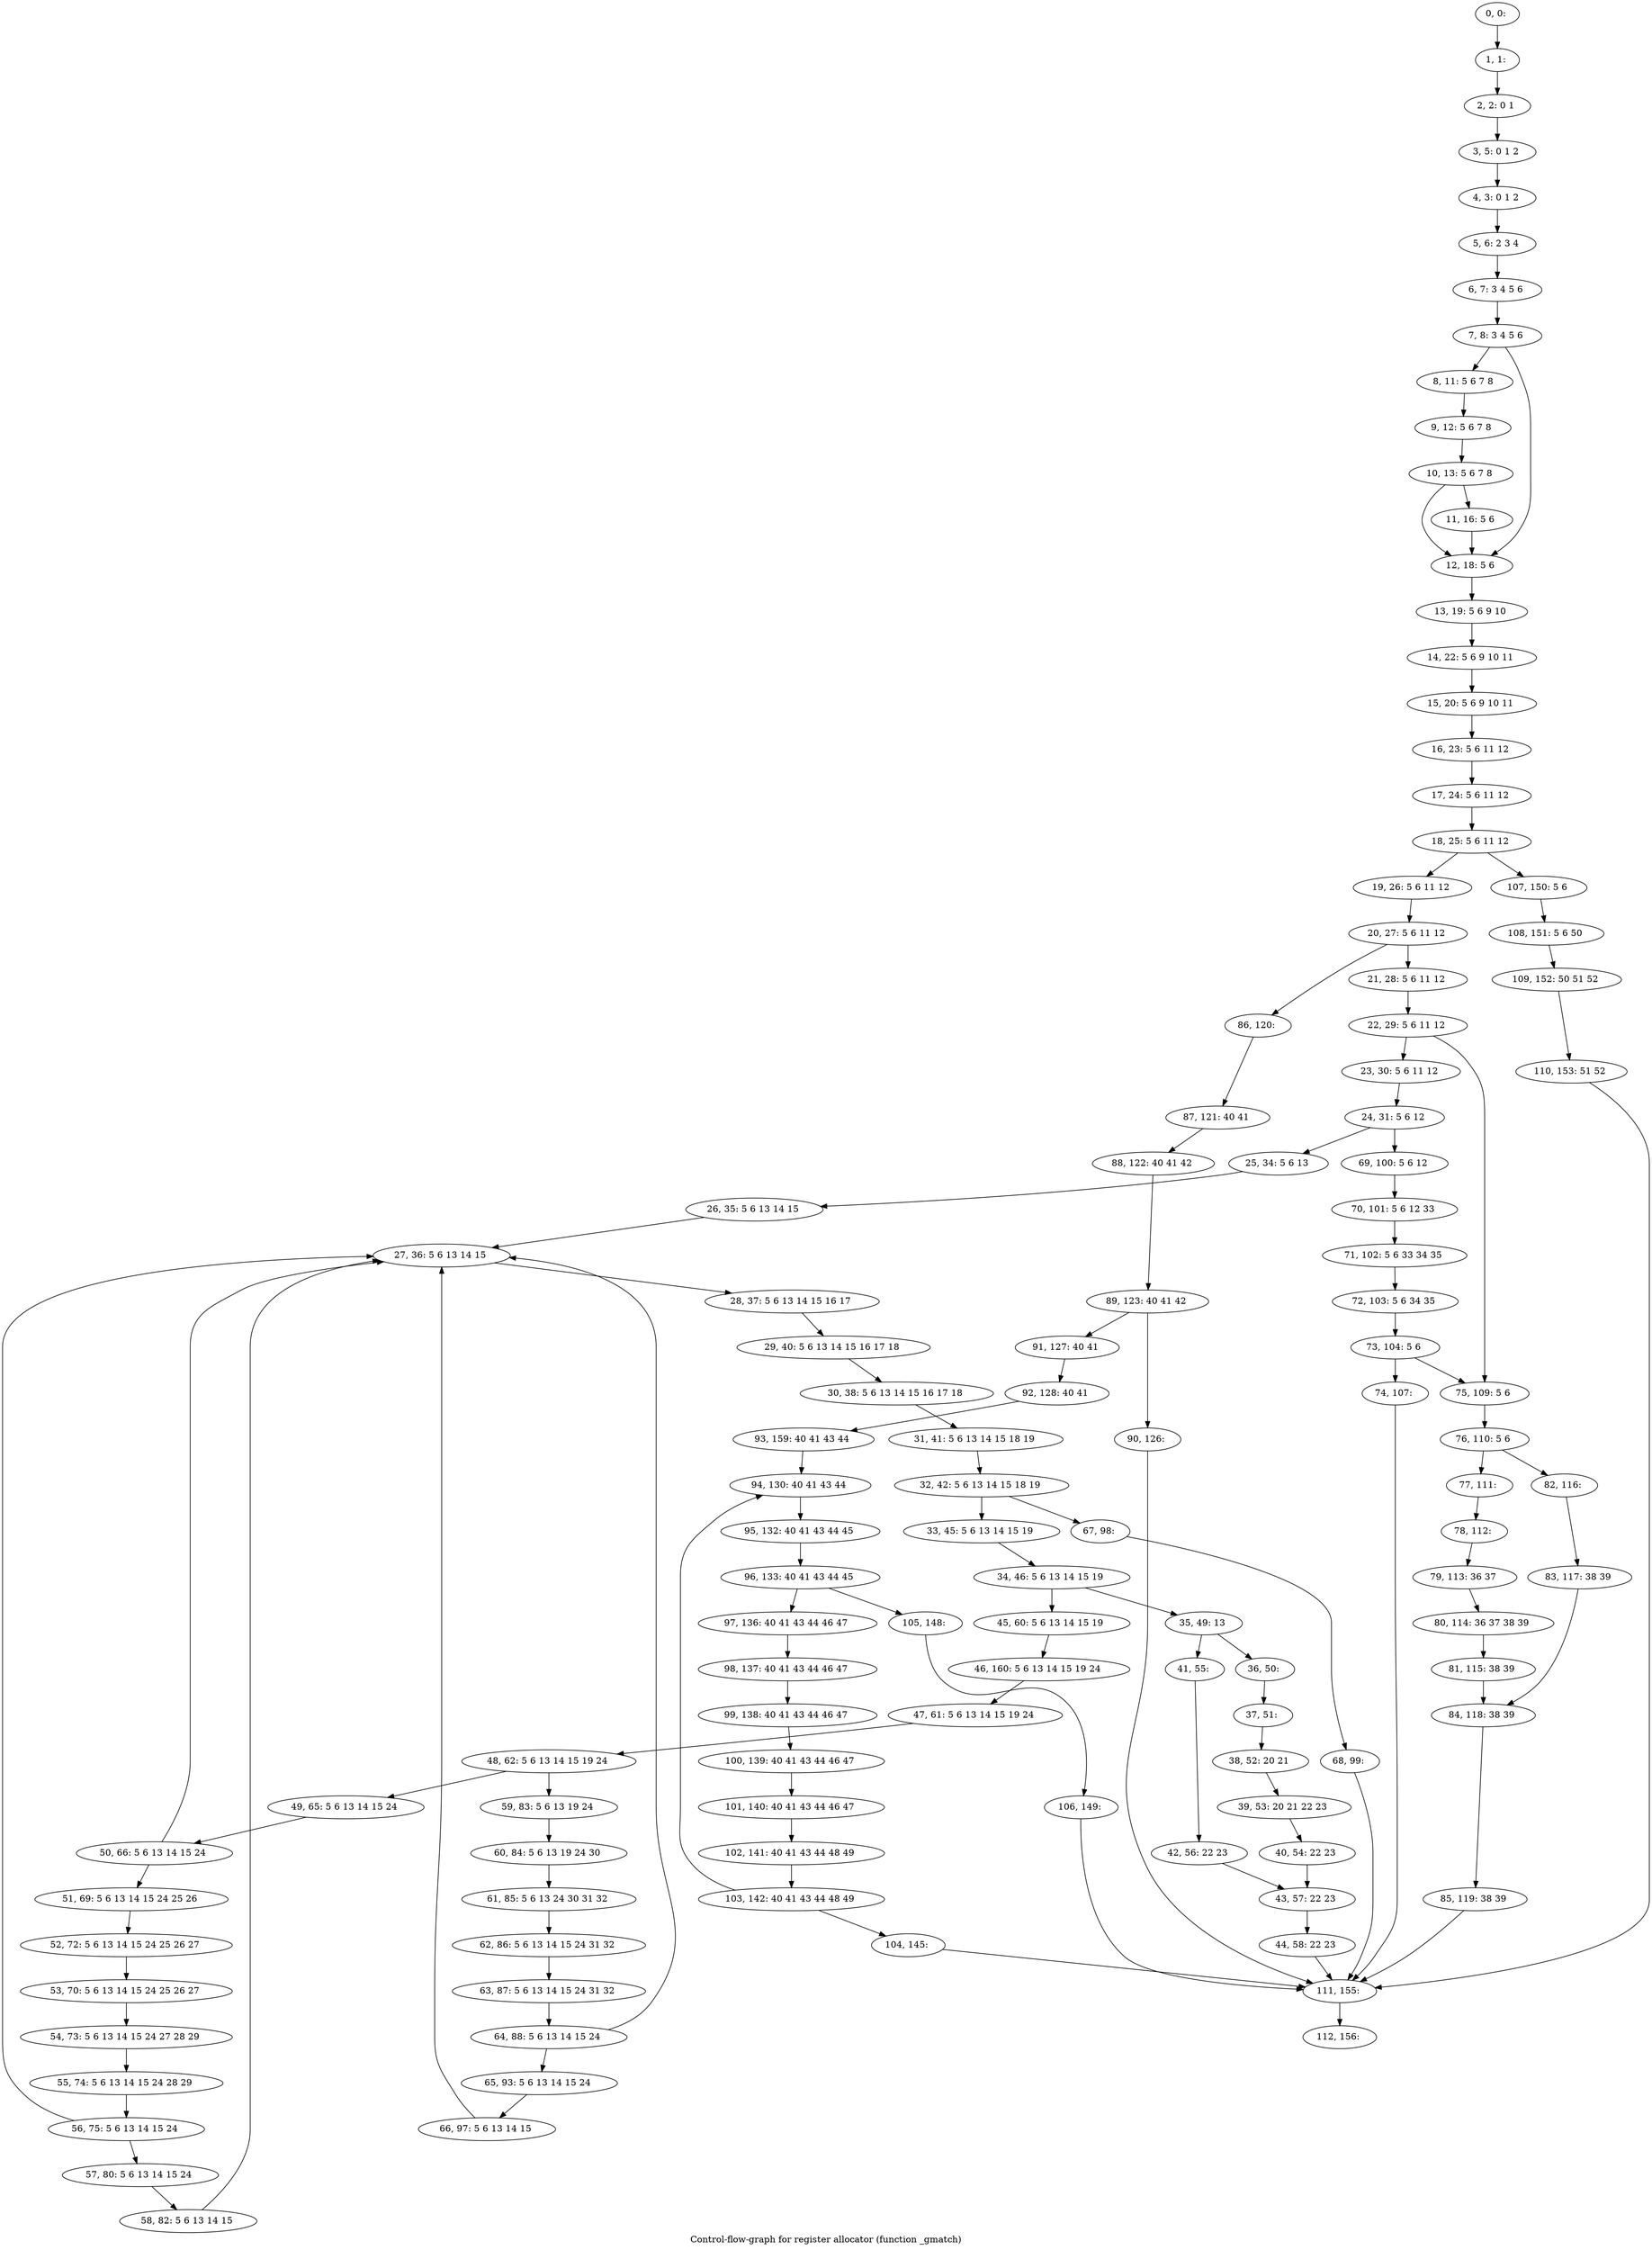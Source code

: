 digraph G {
graph [label="Control-flow-graph for register allocator (function _gmatch)"]
0[label="0, 0: "];
1[label="1, 1: "];
2[label="2, 2: 0 1 "];
3[label="3, 5: 0 1 2 "];
4[label="4, 3: 0 1 2 "];
5[label="5, 6: 2 3 4 "];
6[label="6, 7: 3 4 5 6 "];
7[label="7, 8: 3 4 5 6 "];
8[label="8, 11: 5 6 7 8 "];
9[label="9, 12: 5 6 7 8 "];
10[label="10, 13: 5 6 7 8 "];
11[label="11, 16: 5 6 "];
12[label="12, 18: 5 6 "];
13[label="13, 19: 5 6 9 10 "];
14[label="14, 22: 5 6 9 10 11 "];
15[label="15, 20: 5 6 9 10 11 "];
16[label="16, 23: 5 6 11 12 "];
17[label="17, 24: 5 6 11 12 "];
18[label="18, 25: 5 6 11 12 "];
19[label="19, 26: 5 6 11 12 "];
20[label="20, 27: 5 6 11 12 "];
21[label="21, 28: 5 6 11 12 "];
22[label="22, 29: 5 6 11 12 "];
23[label="23, 30: 5 6 11 12 "];
24[label="24, 31: 5 6 12 "];
25[label="25, 34: 5 6 13 "];
26[label="26, 35: 5 6 13 14 15 "];
27[label="27, 36: 5 6 13 14 15 "];
28[label="28, 37: 5 6 13 14 15 16 17 "];
29[label="29, 40: 5 6 13 14 15 16 17 18 "];
30[label="30, 38: 5 6 13 14 15 16 17 18 "];
31[label="31, 41: 5 6 13 14 15 18 19 "];
32[label="32, 42: 5 6 13 14 15 18 19 "];
33[label="33, 45: 5 6 13 14 15 19 "];
34[label="34, 46: 5 6 13 14 15 19 "];
35[label="35, 49: 13 "];
36[label="36, 50: "];
37[label="37, 51: "];
38[label="38, 52: 20 21 "];
39[label="39, 53: 20 21 22 23 "];
40[label="40, 54: 22 23 "];
41[label="41, 55: "];
42[label="42, 56: 22 23 "];
43[label="43, 57: 22 23 "];
44[label="44, 58: 22 23 "];
45[label="45, 60: 5 6 13 14 15 19 "];
46[label="46, 160: 5 6 13 14 15 19 24 "];
47[label="47, 61: 5 6 13 14 15 19 24 "];
48[label="48, 62: 5 6 13 14 15 19 24 "];
49[label="49, 65: 5 6 13 14 15 24 "];
50[label="50, 66: 5 6 13 14 15 24 "];
51[label="51, 69: 5 6 13 14 15 24 25 26 "];
52[label="52, 72: 5 6 13 14 15 24 25 26 27 "];
53[label="53, 70: 5 6 13 14 15 24 25 26 27 "];
54[label="54, 73: 5 6 13 14 15 24 27 28 29 "];
55[label="55, 74: 5 6 13 14 15 24 28 29 "];
56[label="56, 75: 5 6 13 14 15 24 "];
57[label="57, 80: 5 6 13 14 15 24 "];
58[label="58, 82: 5 6 13 14 15 "];
59[label="59, 83: 5 6 13 19 24 "];
60[label="60, 84: 5 6 13 19 24 30 "];
61[label="61, 85: 5 6 13 24 30 31 32 "];
62[label="62, 86: 5 6 13 14 15 24 31 32 "];
63[label="63, 87: 5 6 13 14 15 24 31 32 "];
64[label="64, 88: 5 6 13 14 15 24 "];
65[label="65, 93: 5 6 13 14 15 24 "];
66[label="66, 97: 5 6 13 14 15 "];
67[label="67, 98: "];
68[label="68, 99: "];
69[label="69, 100: 5 6 12 "];
70[label="70, 101: 5 6 12 33 "];
71[label="71, 102: 5 6 33 34 35 "];
72[label="72, 103: 5 6 34 35 "];
73[label="73, 104: 5 6 "];
74[label="74, 107: "];
75[label="75, 109: 5 6 "];
76[label="76, 110: 5 6 "];
77[label="77, 111: "];
78[label="78, 112: "];
79[label="79, 113: 36 37 "];
80[label="80, 114: 36 37 38 39 "];
81[label="81, 115: 38 39 "];
82[label="82, 116: "];
83[label="83, 117: 38 39 "];
84[label="84, 118: 38 39 "];
85[label="85, 119: 38 39 "];
86[label="86, 120: "];
87[label="87, 121: 40 41 "];
88[label="88, 122: 40 41 42 "];
89[label="89, 123: 40 41 42 "];
90[label="90, 126: "];
91[label="91, 127: 40 41 "];
92[label="92, 128: 40 41 "];
93[label="93, 159: 40 41 43 44 "];
94[label="94, 130: 40 41 43 44 "];
95[label="95, 132: 40 41 43 44 45 "];
96[label="96, 133: 40 41 43 44 45 "];
97[label="97, 136: 40 41 43 44 46 47 "];
98[label="98, 137: 40 41 43 44 46 47 "];
99[label="99, 138: 40 41 43 44 46 47 "];
100[label="100, 139: 40 41 43 44 46 47 "];
101[label="101, 140: 40 41 43 44 46 47 "];
102[label="102, 141: 40 41 43 44 48 49 "];
103[label="103, 142: 40 41 43 44 48 49 "];
104[label="104, 145: "];
105[label="105, 148: "];
106[label="106, 149: "];
107[label="107, 150: 5 6 "];
108[label="108, 151: 5 6 50 "];
109[label="109, 152: 50 51 52 "];
110[label="110, 153: 51 52 "];
111[label="111, 155: "];
112[label="112, 156: "];
0->1 ;
1->2 ;
2->3 ;
3->4 ;
4->5 ;
5->6 ;
6->7 ;
7->8 ;
7->12 ;
8->9 ;
9->10 ;
10->11 ;
10->12 ;
11->12 ;
12->13 ;
13->14 ;
14->15 ;
15->16 ;
16->17 ;
17->18 ;
18->19 ;
18->107 ;
19->20 ;
20->21 ;
20->86 ;
21->22 ;
22->23 ;
22->75 ;
23->24 ;
24->25 ;
24->69 ;
25->26 ;
26->27 ;
27->28 ;
28->29 ;
29->30 ;
30->31 ;
31->32 ;
32->33 ;
32->67 ;
33->34 ;
34->35 ;
34->45 ;
35->36 ;
35->41 ;
36->37 ;
37->38 ;
38->39 ;
39->40 ;
40->43 ;
41->42 ;
42->43 ;
43->44 ;
44->111 ;
45->46 ;
46->47 ;
47->48 ;
48->49 ;
48->59 ;
49->50 ;
50->51 ;
50->27 ;
51->52 ;
52->53 ;
53->54 ;
54->55 ;
55->56 ;
56->57 ;
56->27 ;
57->58 ;
58->27 ;
59->60 ;
60->61 ;
61->62 ;
62->63 ;
63->64 ;
64->65 ;
64->27 ;
65->66 ;
66->27 ;
67->68 ;
68->111 ;
69->70 ;
70->71 ;
71->72 ;
72->73 ;
73->74 ;
73->75 ;
74->111 ;
75->76 ;
76->77 ;
76->82 ;
77->78 ;
78->79 ;
79->80 ;
80->81 ;
81->84 ;
82->83 ;
83->84 ;
84->85 ;
85->111 ;
86->87 ;
87->88 ;
88->89 ;
89->90 ;
89->91 ;
90->111 ;
91->92 ;
92->93 ;
93->94 ;
94->95 ;
95->96 ;
96->97 ;
96->105 ;
97->98 ;
98->99 ;
99->100 ;
100->101 ;
101->102 ;
102->103 ;
103->104 ;
103->94 ;
104->111 ;
105->106 ;
106->111 ;
107->108 ;
108->109 ;
109->110 ;
110->111 ;
111->112 ;
}
